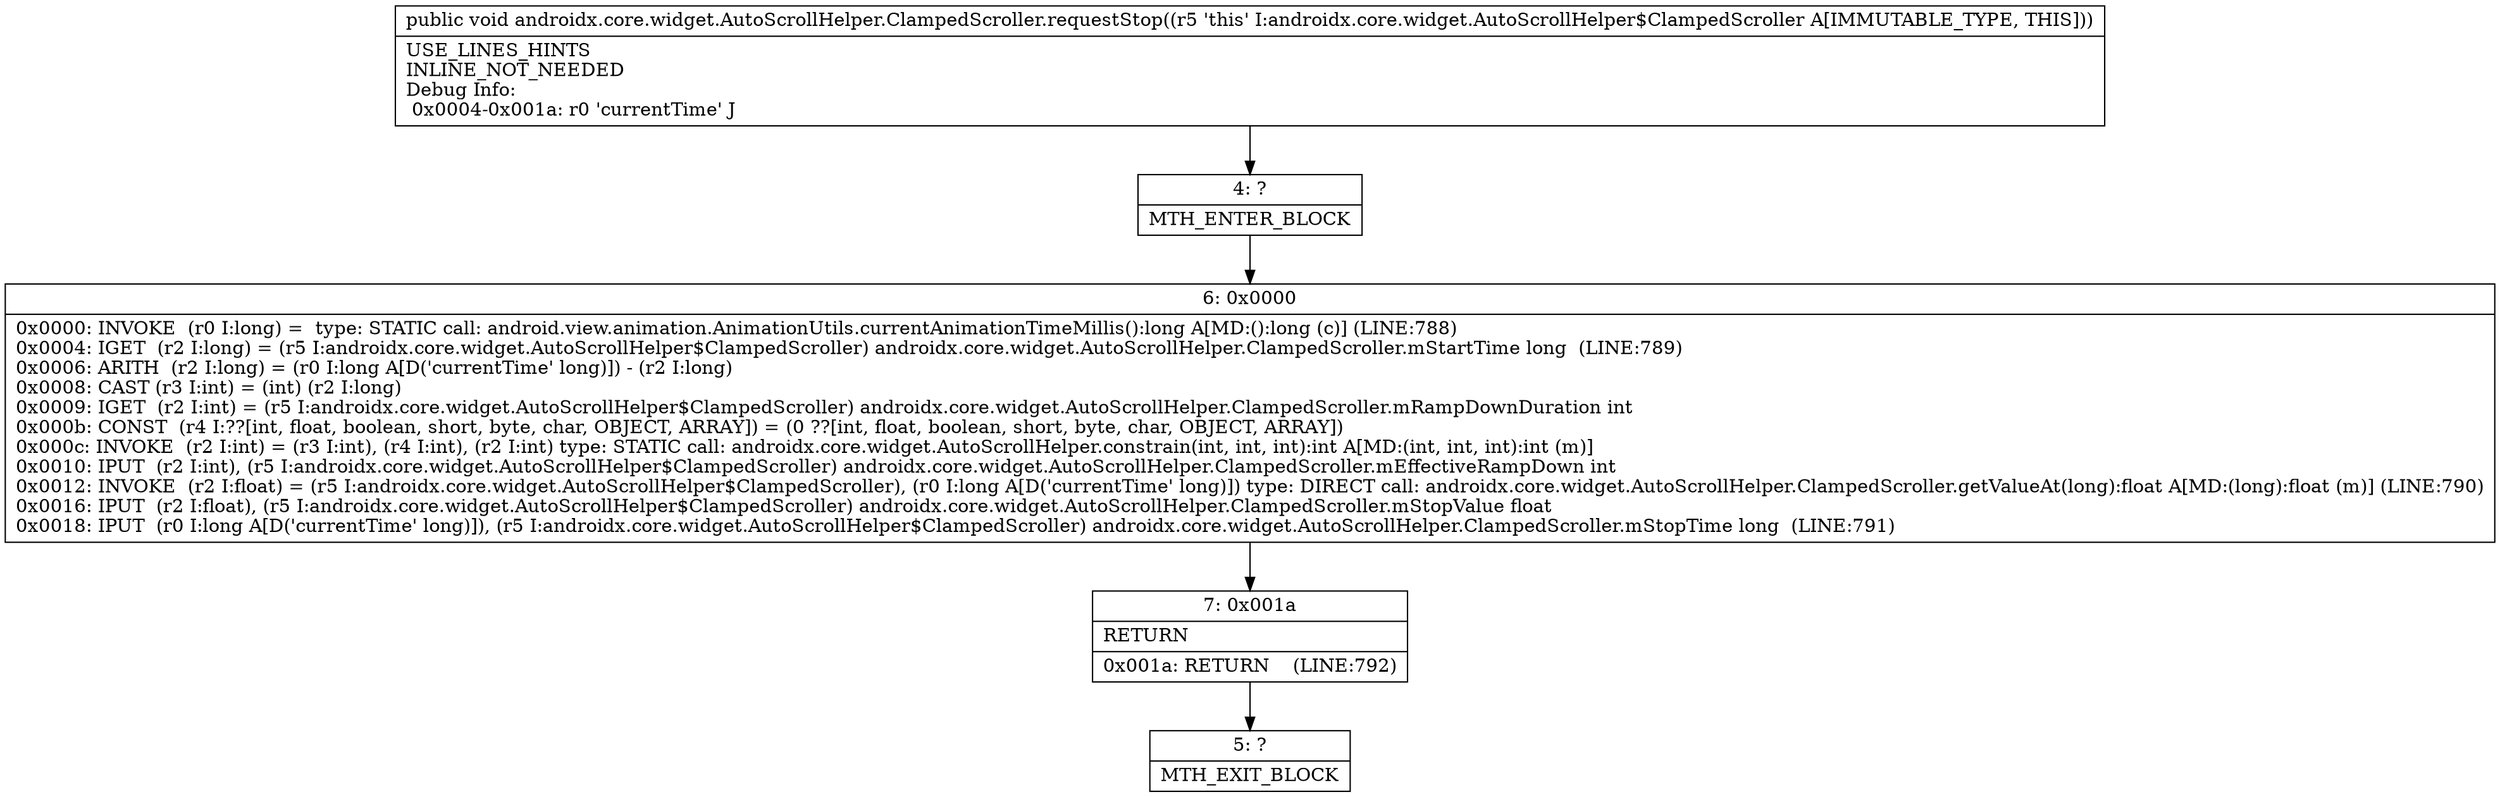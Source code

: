 digraph "CFG forandroidx.core.widget.AutoScrollHelper.ClampedScroller.requestStop()V" {
Node_4 [shape=record,label="{4\:\ ?|MTH_ENTER_BLOCK\l}"];
Node_6 [shape=record,label="{6\:\ 0x0000|0x0000: INVOKE  (r0 I:long) =  type: STATIC call: android.view.animation.AnimationUtils.currentAnimationTimeMillis():long A[MD:():long (c)] (LINE:788)\l0x0004: IGET  (r2 I:long) = (r5 I:androidx.core.widget.AutoScrollHelper$ClampedScroller) androidx.core.widget.AutoScrollHelper.ClampedScroller.mStartTime long  (LINE:789)\l0x0006: ARITH  (r2 I:long) = (r0 I:long A[D('currentTime' long)]) \- (r2 I:long) \l0x0008: CAST (r3 I:int) = (int) (r2 I:long) \l0x0009: IGET  (r2 I:int) = (r5 I:androidx.core.widget.AutoScrollHelper$ClampedScroller) androidx.core.widget.AutoScrollHelper.ClampedScroller.mRampDownDuration int \l0x000b: CONST  (r4 I:??[int, float, boolean, short, byte, char, OBJECT, ARRAY]) = (0 ??[int, float, boolean, short, byte, char, OBJECT, ARRAY]) \l0x000c: INVOKE  (r2 I:int) = (r3 I:int), (r4 I:int), (r2 I:int) type: STATIC call: androidx.core.widget.AutoScrollHelper.constrain(int, int, int):int A[MD:(int, int, int):int (m)]\l0x0010: IPUT  (r2 I:int), (r5 I:androidx.core.widget.AutoScrollHelper$ClampedScroller) androidx.core.widget.AutoScrollHelper.ClampedScroller.mEffectiveRampDown int \l0x0012: INVOKE  (r2 I:float) = (r5 I:androidx.core.widget.AutoScrollHelper$ClampedScroller), (r0 I:long A[D('currentTime' long)]) type: DIRECT call: androidx.core.widget.AutoScrollHelper.ClampedScroller.getValueAt(long):float A[MD:(long):float (m)] (LINE:790)\l0x0016: IPUT  (r2 I:float), (r5 I:androidx.core.widget.AutoScrollHelper$ClampedScroller) androidx.core.widget.AutoScrollHelper.ClampedScroller.mStopValue float \l0x0018: IPUT  (r0 I:long A[D('currentTime' long)]), (r5 I:androidx.core.widget.AutoScrollHelper$ClampedScroller) androidx.core.widget.AutoScrollHelper.ClampedScroller.mStopTime long  (LINE:791)\l}"];
Node_7 [shape=record,label="{7\:\ 0x001a|RETURN\l|0x001a: RETURN    (LINE:792)\l}"];
Node_5 [shape=record,label="{5\:\ ?|MTH_EXIT_BLOCK\l}"];
MethodNode[shape=record,label="{public void androidx.core.widget.AutoScrollHelper.ClampedScroller.requestStop((r5 'this' I:androidx.core.widget.AutoScrollHelper$ClampedScroller A[IMMUTABLE_TYPE, THIS]))  | USE_LINES_HINTS\lINLINE_NOT_NEEDED\lDebug Info:\l  0x0004\-0x001a: r0 'currentTime' J\l}"];
MethodNode -> Node_4;Node_4 -> Node_6;
Node_6 -> Node_7;
Node_7 -> Node_5;
}

